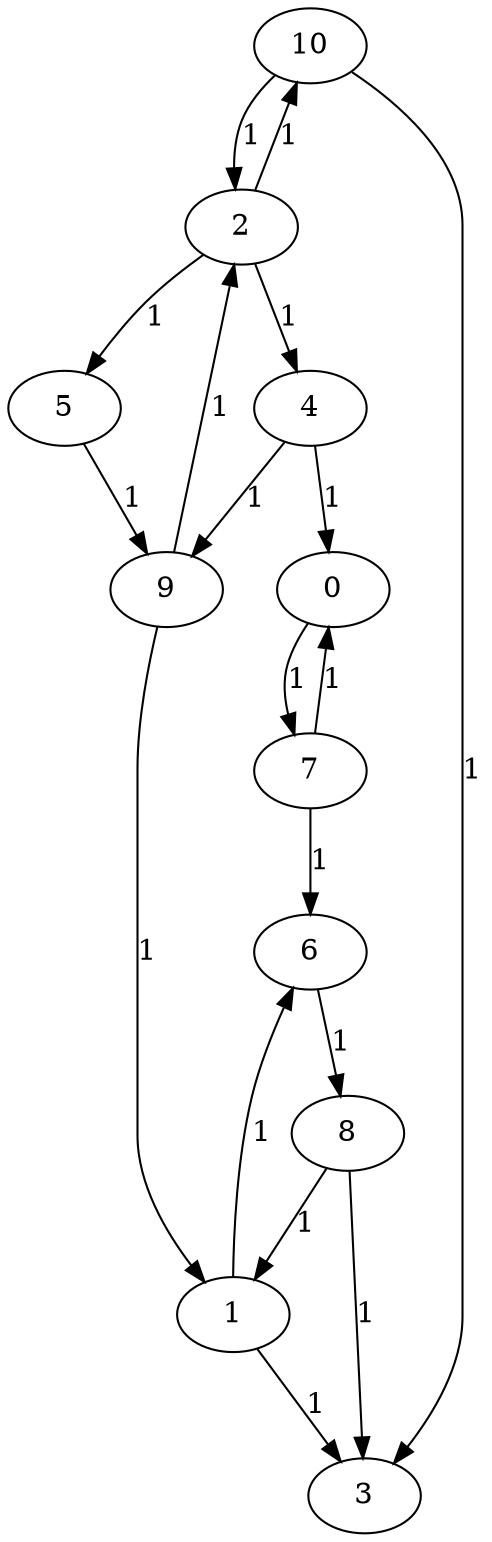 digraph G {
0;
0 -> 7 [ label="1" ] ;
1;
1 -> 3 [ label="1" ] ;
1 -> 6 [ label="1" ] ;
2;
2 -> 4 [ label="1" ] ;
2 -> 5 [ label="1" ] ;
2 -> 10 [ label="1" ] ;
3;
4;
4 -> 0 [ label="1" ] ;
4 -> 9 [ label="1" ] ;
5;
5 -> 9 [ label="1" ] ;
6;
6 -> 8 [ label="1" ] ;
7;
7 -> 0 [ label="1" ] ;
7 -> 6 [ label="1" ] ;
8;
8 -> 1 [ label="1" ] ;
8 -> 3 [ label="1" ] ;
9;
9 -> 1 [ label="1" ] ;
9 -> 2 [ label="1" ] ;
10;
10 -> 2 [ label="1" ] ;
10 -> 3 [ label="1" ] ;
}